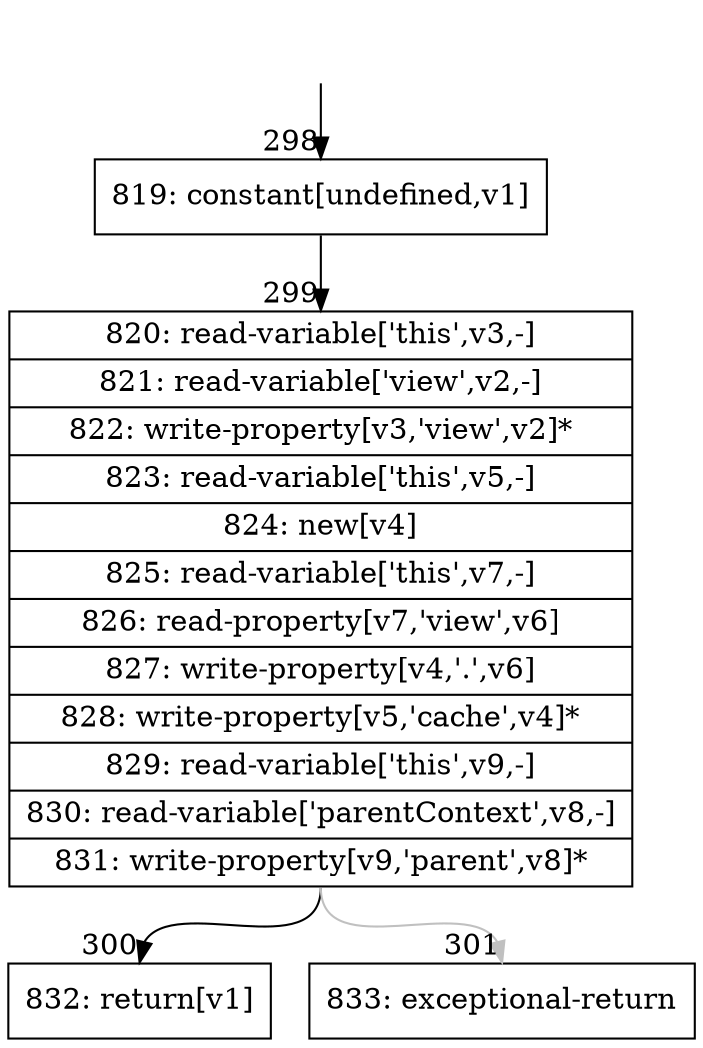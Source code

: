 digraph {
rankdir="TD"
BB_entry19[shape=none,label=""];
BB_entry19 -> BB298 [tailport=s, headport=n, headlabel="    298"]
BB298 [shape=record label="{819: constant[undefined,v1]}" ] 
BB298 -> BB299 [tailport=s, headport=n, headlabel="      299"]
BB299 [shape=record label="{820: read-variable['this',v3,-]|821: read-variable['view',v2,-]|822: write-property[v3,'view',v2]*|823: read-variable['this',v5,-]|824: new[v4]|825: read-variable['this',v7,-]|826: read-property[v7,'view',v6]|827: write-property[v4,'.',v6]|828: write-property[v5,'cache',v4]*|829: read-variable['this',v9,-]|830: read-variable['parentContext',v8,-]|831: write-property[v9,'parent',v8]*}" ] 
BB299 -> BB300 [tailport=s, headport=n, headlabel="      300"]
BB299 -> BB301 [tailport=s, headport=n, color=gray, headlabel="      301"]
BB300 [shape=record label="{832: return[v1]}" ] 
BB301 [shape=record label="{833: exceptional-return}" ] 
//#$~ 339
}
